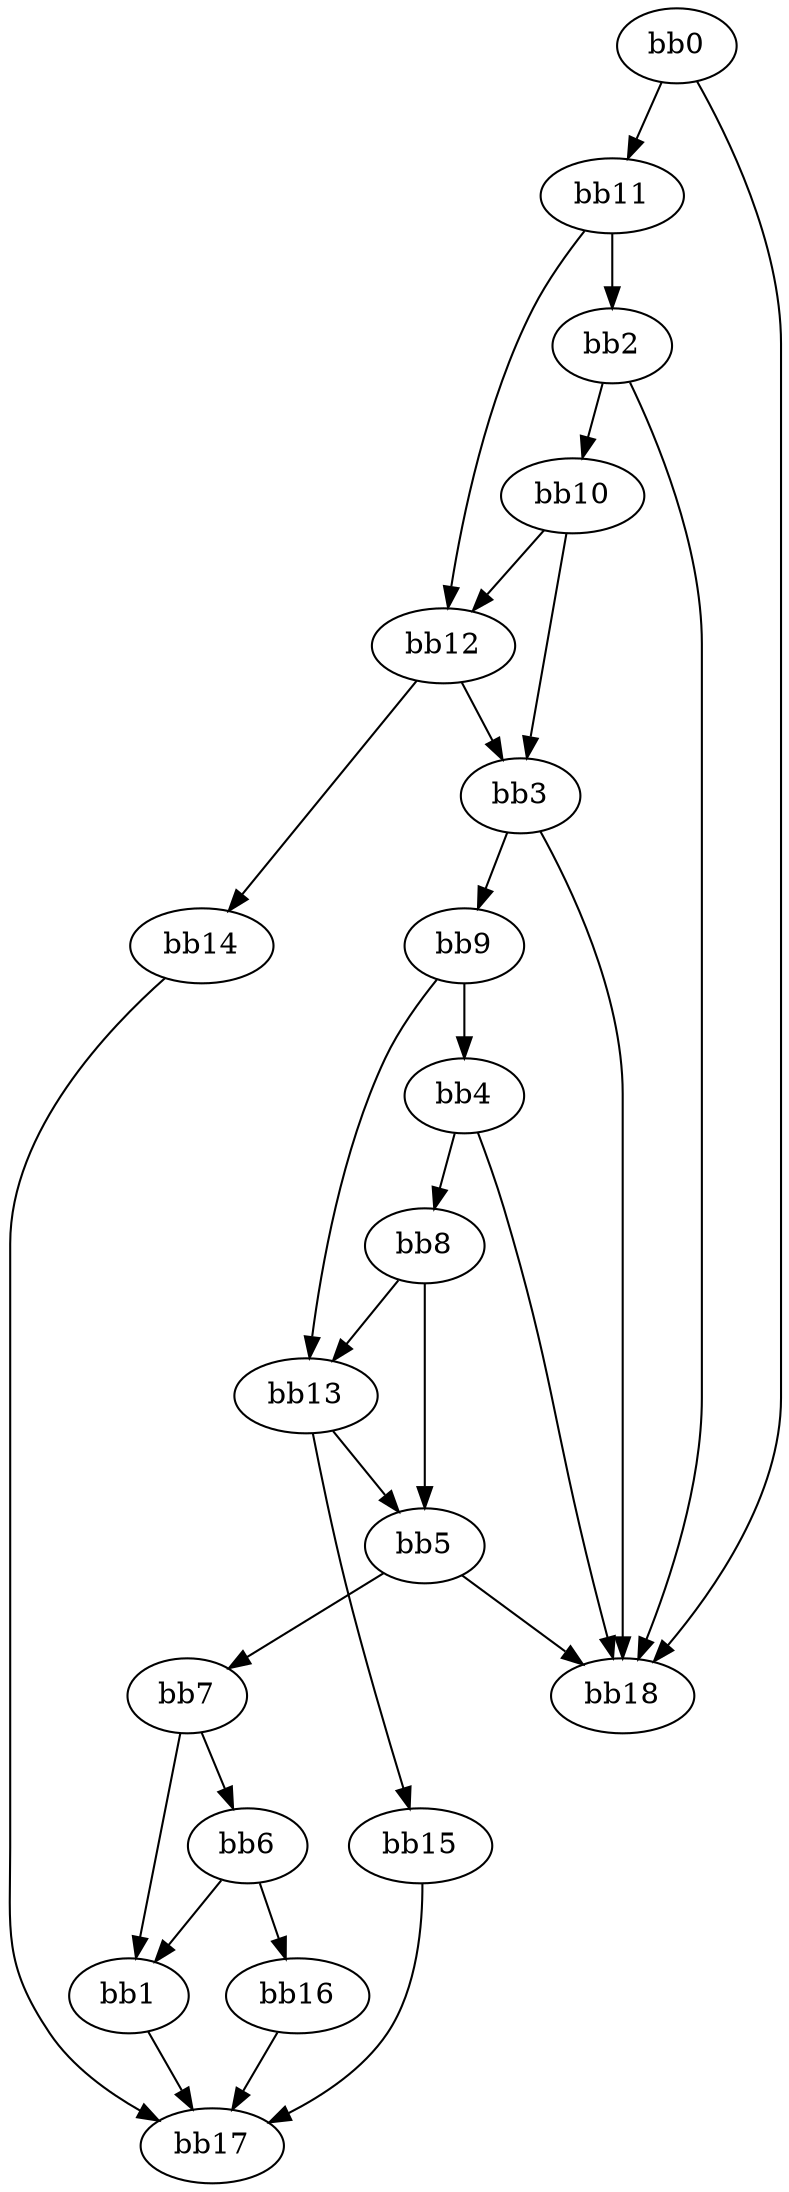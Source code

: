 digraph {
    0 [ label = "bb0\l" ]
    1 [ label = "bb1\l" ]
    2 [ label = "bb2\l" ]
    3 [ label = "bb3\l" ]
    4 [ label = "bb4\l" ]
    5 [ label = "bb5\l" ]
    6 [ label = "bb6\l" ]
    7 [ label = "bb7\l" ]
    8 [ label = "bb8\l" ]
    9 [ label = "bb9\l" ]
    10 [ label = "bb10\l" ]
    11 [ label = "bb11\l" ]
    12 [ label = "bb12\l" ]
    13 [ label = "bb13\l" ]
    14 [ label = "bb14\l" ]
    15 [ label = "bb15\l" ]
    16 [ label = "bb16\l" ]
    17 [ label = "bb17\l" ]
    18 [ label = "bb18\l" ]
    0 -> 11 [ ]
    0 -> 18 [ ]
    1 -> 17 [ ]
    2 -> 10 [ ]
    2 -> 18 [ ]
    3 -> 9 [ ]
    3 -> 18 [ ]
    4 -> 8 [ ]
    4 -> 18 [ ]
    5 -> 7 [ ]
    5 -> 18 [ ]
    6 -> 1 [ ]
    6 -> 16 [ ]
    7 -> 1 [ ]
    7 -> 6 [ ]
    8 -> 5 [ ]
    8 -> 13 [ ]
    9 -> 4 [ ]
    9 -> 13 [ ]
    10 -> 3 [ ]
    10 -> 12 [ ]
    11 -> 2 [ ]
    11 -> 12 [ ]
    12 -> 3 [ ]
    12 -> 14 [ ]
    13 -> 5 [ ]
    13 -> 15 [ ]
    14 -> 17 [ ]
    15 -> 17 [ ]
    16 -> 17 [ ]
}

